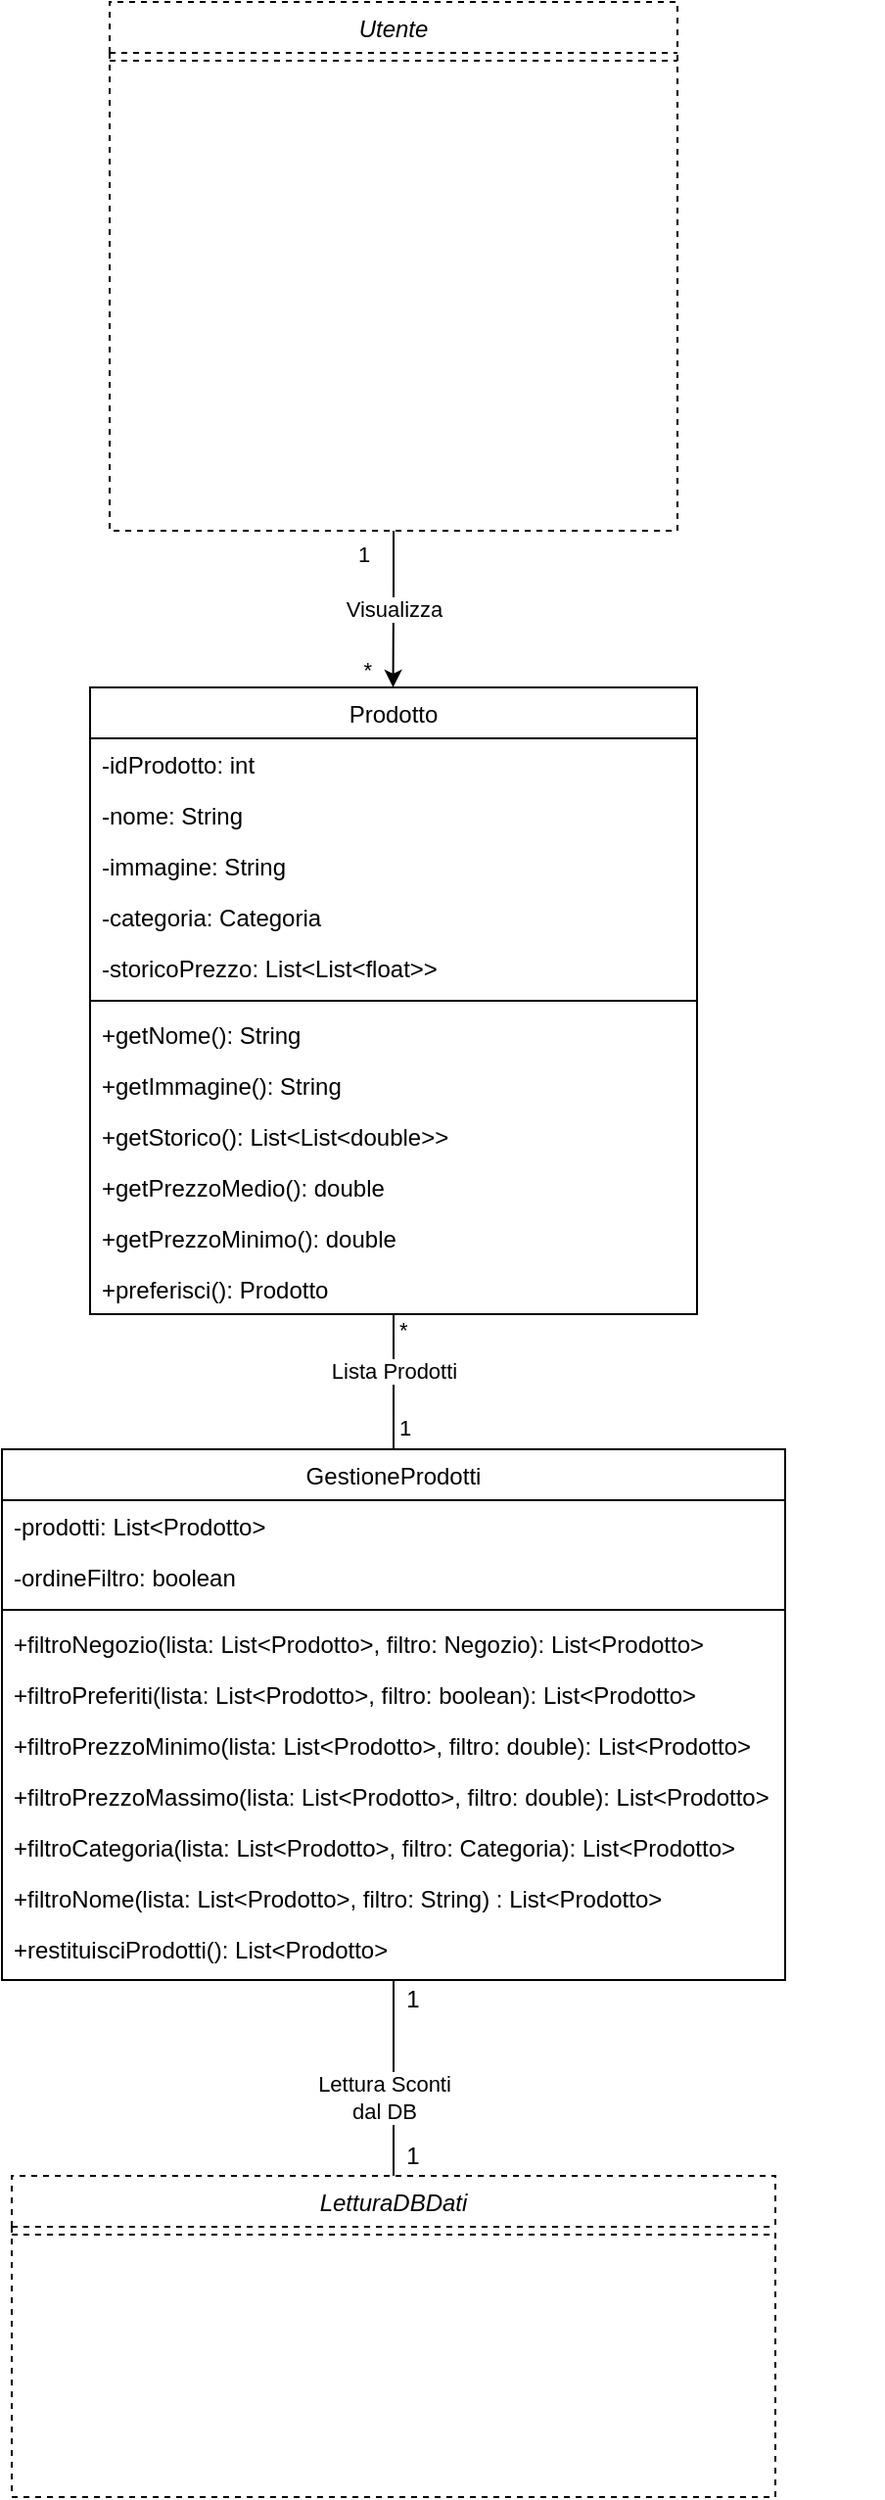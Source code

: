 <mxfile version="14.6.13" type="device"><diagram id="qZC8DRDDxwtRrLPHVhlM" name="Pagina-1"><mxGraphModel dx="3616" dy="1775" grid="1" gridSize="10" guides="1" tooltips="1" connect="1" arrows="1" fold="1" page="1" pageScale="1" pageWidth="1169" pageHeight="827" math="0" shadow="0"><root><mxCell id="0"/><mxCell id="1" parent="0"/><mxCell id="HG3mYx-gKlURyib71wjE-33" value="Prodotto" style="swimlane;fontStyle=0;align=center;verticalAlign=top;childLayout=stackLayout;horizontal=1;startSize=26;horizontalStack=0;resizeParent=1;resizeLast=0;collapsible=1;marginBottom=0;rounded=0;shadow=0;strokeWidth=1;" parent="1" vertex="1"><mxGeometry x="-1245" y="-270" width="310" height="320" as="geometry"><mxRectangle x="-1070" y="-380" width="170" height="26" as="alternateBounds"/></mxGeometry></mxCell><mxCell id="HG3mYx-gKlURyib71wjE-34" value="-idProdotto: int" style="text;align=left;verticalAlign=top;spacingLeft=4;spacingRight=4;overflow=hidden;rotatable=0;points=[[0,0.5],[1,0.5]];portConstraint=eastwest;" parent="HG3mYx-gKlURyib71wjE-33" vertex="1"><mxGeometry y="26" width="310" height="26" as="geometry"/></mxCell><mxCell id="_ouPSbJb7PHcQ5WB_q2x-1" value="-nome: String" style="text;align=left;verticalAlign=top;spacingLeft=4;spacingRight=4;overflow=hidden;rotatable=0;points=[[0,0.5],[1,0.5]];portConstraint=eastwest;" vertex="1" parent="HG3mYx-gKlURyib71wjE-33"><mxGeometry y="52" width="310" height="26" as="geometry"/></mxCell><mxCell id="HG3mYx-gKlURyib71wjE-35" value="-immagine: String" style="text;align=left;verticalAlign=top;spacingLeft=4;spacingRight=4;overflow=hidden;rotatable=0;points=[[0,0.5],[1,0.5]];portConstraint=eastwest;" parent="HG3mYx-gKlURyib71wjE-33" vertex="1"><mxGeometry y="78" width="310" height="26" as="geometry"/></mxCell><mxCell id="HG3mYx-gKlURyib71wjE-36" value="-categoria: Categoria" style="text;align=left;verticalAlign=top;spacingLeft=4;spacingRight=4;overflow=hidden;rotatable=0;points=[[0,0.5],[1,0.5]];portConstraint=eastwest;" parent="HG3mYx-gKlURyib71wjE-33" vertex="1"><mxGeometry y="104" width="310" height="26" as="geometry"/></mxCell><mxCell id="HG3mYx-gKlURyib71wjE-37" value="-storicoPrezzo: List&lt;List&lt;float&gt;&gt;" style="text;align=left;verticalAlign=top;spacingLeft=4;spacingRight=4;overflow=hidden;rotatable=0;points=[[0,0.5],[1,0.5]];portConstraint=eastwest;" parent="HG3mYx-gKlURyib71wjE-33" vertex="1"><mxGeometry y="130" width="310" height="26" as="geometry"/></mxCell><mxCell id="HG3mYx-gKlURyib71wjE-38" value="" style="line;html=1;strokeWidth=1;align=left;verticalAlign=middle;spacingTop=-1;spacingLeft=3;spacingRight=3;rotatable=0;labelPosition=right;points=[];portConstraint=eastwest;" parent="HG3mYx-gKlURyib71wjE-33" vertex="1"><mxGeometry y="156" width="310" height="8" as="geometry"/></mxCell><mxCell id="HG3mYx-gKlURyib71wjE-39" value="+getNome(): String" style="text;align=left;verticalAlign=top;spacingLeft=4;spacingRight=4;overflow=hidden;rotatable=0;points=[[0,0.5],[1,0.5]];portConstraint=eastwest;" parent="HG3mYx-gKlURyib71wjE-33" vertex="1"><mxGeometry y="164" width="310" height="26" as="geometry"/></mxCell><mxCell id="HG3mYx-gKlURyib71wjE-40" value="+getImmagine(): String" style="text;align=left;verticalAlign=top;spacingLeft=4;spacingRight=4;overflow=hidden;rotatable=0;points=[[0,0.5],[1,0.5]];portConstraint=eastwest;" parent="HG3mYx-gKlURyib71wjE-33" vertex="1"><mxGeometry y="190" width="310" height="26" as="geometry"/></mxCell><mxCell id="HG3mYx-gKlURyib71wjE-41" value="+getStorico(): List&lt;List&lt;double&gt;&gt;" style="text;align=left;verticalAlign=top;spacingLeft=4;spacingRight=4;overflow=hidden;rotatable=0;points=[[0,0.5],[1,0.5]];portConstraint=eastwest;" parent="HG3mYx-gKlURyib71wjE-33" vertex="1"><mxGeometry y="216" width="310" height="26" as="geometry"/></mxCell><mxCell id="HG3mYx-gKlURyib71wjE-42" value="+getPrezzoMedio(): double" style="text;align=left;verticalAlign=top;spacingLeft=4;spacingRight=4;overflow=hidden;rotatable=0;points=[[0,0.5],[1,0.5]];portConstraint=eastwest;" parent="HG3mYx-gKlURyib71wjE-33" vertex="1"><mxGeometry y="242" width="310" height="26" as="geometry"/></mxCell><mxCell id="HG3mYx-gKlURyib71wjE-43" value="+getPrezzoMinimo(): double" style="text;align=left;verticalAlign=top;spacingLeft=4;spacingRight=4;overflow=hidden;rotatable=0;points=[[0,0.5],[1,0.5]];portConstraint=eastwest;" parent="HG3mYx-gKlURyib71wjE-33" vertex="1"><mxGeometry y="268" width="310" height="26" as="geometry"/></mxCell><mxCell id="HG3mYx-gKlURyib71wjE-44" value="+preferisci(): Prodotto" style="text;align=left;verticalAlign=top;spacingLeft=4;spacingRight=4;overflow=hidden;rotatable=0;points=[[0,0.5],[1,0.5]];portConstraint=eastwest;" parent="HG3mYx-gKlURyib71wjE-33" vertex="1"><mxGeometry y="294" width="310" height="26" as="geometry"/></mxCell><mxCell id="HG3mYx-gKlURyib71wjE-70" style="edgeStyle=orthogonalEdgeStyle;rounded=0;orthogonalLoop=1;jettySize=auto;html=1;exitX=0.5;exitY=0;exitDx=0;exitDy=0;entryX=0.5;entryY=1;entryDx=0;entryDy=0;endArrow=none;endFill=0;startArrow=none;startFill=0;" parent="1" source="HG3mYx-gKlURyib71wjE-71" target="HG3mYx-gKlURyib71wjE-33" edge="1"><mxGeometry relative="1" as="geometry"/></mxCell><mxCell id="HG3mYx-gKlURyib71wjE-71" value="GestioneProdotti" style="swimlane;fontStyle=0;align=center;verticalAlign=top;childLayout=stackLayout;horizontal=1;startSize=26;horizontalStack=0;resizeParent=1;resizeLast=0;collapsible=1;marginBottom=0;rounded=0;shadow=0;strokeWidth=1;" parent="1" vertex="1"><mxGeometry x="-1290" y="119" width="400" height="271" as="geometry"><mxRectangle x="-1290" y="119" width="170" height="26" as="alternateBounds"/></mxGeometry></mxCell><mxCell id="HG3mYx-gKlURyib71wjE-72" value="-prodotti: List&lt;Prodotto&gt;" style="text;align=left;verticalAlign=top;spacingLeft=4;spacingRight=4;overflow=hidden;rotatable=0;points=[[0,0.5],[1,0.5]];portConstraint=eastwest;" parent="HG3mYx-gKlURyib71wjE-71" vertex="1"><mxGeometry y="26" width="400" height="26" as="geometry"/></mxCell><mxCell id="HG3mYx-gKlURyib71wjE-73" value="-ordineFiltro: boolean" style="text;align=left;verticalAlign=top;spacingLeft=4;spacingRight=4;overflow=hidden;rotatable=0;points=[[0,0.5],[1,0.5]];portConstraint=eastwest;" parent="HG3mYx-gKlURyib71wjE-71" vertex="1"><mxGeometry y="52" width="400" height="26" as="geometry"/></mxCell><mxCell id="HG3mYx-gKlURyib71wjE-74" value="" style="line;html=1;strokeWidth=1;align=left;verticalAlign=middle;spacingTop=-1;spacingLeft=3;spacingRight=3;rotatable=0;labelPosition=right;points=[];portConstraint=eastwest;" parent="HG3mYx-gKlURyib71wjE-71" vertex="1"><mxGeometry y="78" width="400" height="8" as="geometry"/></mxCell><mxCell id="HG3mYx-gKlURyib71wjE-75" value="+filtroNegozio(lista: List&lt;Prodotto&gt;, filtro: Negozio): List&lt;Prodotto&gt;" style="text;align=left;verticalAlign=top;spacingLeft=4;spacingRight=4;overflow=hidden;rotatable=0;points=[[0,0.5],[1,0.5]];portConstraint=eastwest;" parent="HG3mYx-gKlURyib71wjE-71" vertex="1"><mxGeometry y="86" width="400" height="26" as="geometry"/></mxCell><mxCell id="HG3mYx-gKlURyib71wjE-76" value="+filtroPreferiti(lista: List&lt;Prodotto&gt;, filtro: boolean): List&lt;Prodotto&gt;" style="text;align=left;verticalAlign=top;spacingLeft=4;spacingRight=4;overflow=hidden;rotatable=0;points=[[0,0.5],[1,0.5]];portConstraint=eastwest;" parent="HG3mYx-gKlURyib71wjE-71" vertex="1"><mxGeometry y="112" width="400" height="26" as="geometry"/></mxCell><mxCell id="HG3mYx-gKlURyib71wjE-77" value="+filtroPrezzoMinimo(lista: List&lt;Prodotto&gt;, filtro: double): List&lt;Prodotto&gt;" style="text;align=left;verticalAlign=top;spacingLeft=4;spacingRight=4;overflow=hidden;rotatable=0;points=[[0,0.5],[1,0.5]];portConstraint=eastwest;" parent="HG3mYx-gKlURyib71wjE-71" vertex="1"><mxGeometry y="138" width="400" height="26" as="geometry"/></mxCell><mxCell id="HG3mYx-gKlURyib71wjE-78" value="+filtroPrezzoMassimo(lista: List&lt;Prodotto&gt;, filtro: double): List&lt;Prodotto&gt;" style="text;align=left;verticalAlign=top;spacingLeft=4;spacingRight=4;overflow=hidden;rotatable=0;points=[[0,0.5],[1,0.5]];portConstraint=eastwest;" parent="HG3mYx-gKlURyib71wjE-71" vertex="1"><mxGeometry y="164" width="400" height="26" as="geometry"/></mxCell><mxCell id="HG3mYx-gKlURyib71wjE-79" value="+filtroCategoria(lista: List&lt;Prodotto&gt;, filtro: Categoria): List&lt;Prodotto&gt;" style="text;align=left;verticalAlign=top;spacingLeft=4;spacingRight=4;overflow=hidden;rotatable=0;points=[[0,0.5],[1,0.5]];portConstraint=eastwest;" parent="HG3mYx-gKlURyib71wjE-71" vertex="1"><mxGeometry y="190" width="400" height="26" as="geometry"/></mxCell><mxCell id="HG3mYx-gKlURyib71wjE-80" value="+filtroNome(lista: List&lt;Prodotto&gt;, filtro: String) : List&lt;Prodotto&gt;" style="text;align=left;verticalAlign=top;spacingLeft=4;spacingRight=4;overflow=hidden;rotatable=0;points=[[0,0.5],[1,0.5]];portConstraint=eastwest;" parent="HG3mYx-gKlURyib71wjE-71" vertex="1"><mxGeometry y="216" width="400" height="26" as="geometry"/></mxCell><mxCell id="HG3mYx-gKlURyib71wjE-81" value="+restituisciProdotti(): List&lt;Prodotto&gt;" style="text;align=left;verticalAlign=top;spacingLeft=4;spacingRight=4;overflow=hidden;rotatable=0;points=[[0,0.5],[1,0.5]];portConstraint=eastwest;" parent="HG3mYx-gKlURyib71wjE-71" vertex="1"><mxGeometry y="242" width="400" height="26" as="geometry"/></mxCell><mxCell id="HG3mYx-gKlURyib71wjE-86" value="Utente" style="swimlane;fontStyle=2;align=center;verticalAlign=top;childLayout=stackLayout;horizontal=1;startSize=26;horizontalStack=0;resizeParent=1;resizeLast=0;collapsible=1;marginBottom=0;rounded=0;shadow=0;strokeWidth=1;dashed=1;" parent="1" vertex="1"><mxGeometry x="-1235" y="-620" width="290" height="270" as="geometry"><mxRectangle x="960" y="120" width="160" height="26" as="alternateBounds"/></mxGeometry></mxCell><mxCell id="HG3mYx-gKlURyib71wjE-96" value="" style="line;html=1;strokeWidth=1;align=left;verticalAlign=middle;spacingTop=-1;spacingLeft=3;spacingRight=3;rotatable=0;labelPosition=right;points=[];portConstraint=eastwest;dashed=1;" parent="HG3mYx-gKlURyib71wjE-86" vertex="1"><mxGeometry y="26" width="290" height="8" as="geometry"/></mxCell><mxCell id="HG3mYx-gKlURyib71wjE-269" value="LetturaDBDati" style="swimlane;fontStyle=2;align=center;verticalAlign=top;childLayout=stackLayout;horizontal=1;startSize=26;horizontalStack=0;resizeParent=1;resizeLast=0;collapsible=1;marginBottom=0;rounded=0;shadow=0;strokeWidth=1;dashed=1;" parent="1" vertex="1"><mxGeometry x="-1285" y="490" width="390" height="164" as="geometry"><mxRectangle x="-140" y="400" width="160" height="26" as="alternateBounds"/></mxGeometry></mxCell><mxCell id="HG3mYx-gKlURyib71wjE-270" value="" style="line;html=1;strokeWidth=1;align=left;verticalAlign=middle;spacingTop=-1;spacingLeft=3;spacingRight=3;rotatable=0;labelPosition=right;points=[];portConstraint=eastwest;dashed=1;" parent="HG3mYx-gKlURyib71wjE-269" vertex="1"><mxGeometry y="26" width="390" height="8" as="geometry"/></mxCell><mxCell id="HG3mYx-gKlURyib71wjE-300" value="Lista Prodotti" style="edgeLabel;resizable=0;html=1;align=center;verticalAlign=middle;" parent="1" connectable="0" vertex="1"><mxGeometry x="-1100" y="79.996" as="geometry"><mxPoint x="10" y="-1" as="offset"/></mxGeometry></mxCell><mxCell id="HG3mYx-gKlURyib71wjE-301" value="*" style="edgeLabel;resizable=0;html=1;align=left;verticalAlign=bottom;" parent="1" connectable="0" vertex="1"><mxGeometry x="-840" y="-60" as="geometry"><mxPoint x="-249" y="126" as="offset"/></mxGeometry></mxCell><mxCell id="HG3mYx-gKlURyib71wjE-302" value="1" style="edgeLabel;resizable=0;html=1;align=left;verticalAlign=bottom;" parent="1" connectable="0" vertex="1"><mxGeometry x="-840" y="-10" as="geometry"><mxPoint x="-249" y="126" as="offset"/></mxGeometry></mxCell><mxCell id="HG3mYx-gKlURyib71wjE-303" style="edgeStyle=orthogonalEdgeStyle;rounded=0;orthogonalLoop=1;jettySize=auto;html=1;startArrow=none;startFill=0;endArrow=none;endFill=0;entryX=0.5;entryY=1;entryDx=0;entryDy=0;exitX=0.5;exitY=0;exitDx=0;exitDy=0;" parent="1" source="HG3mYx-gKlURyib71wjE-269" target="HG3mYx-gKlURyib71wjE-71" edge="1"><mxGeometry relative="1" as="geometry"><mxPoint x="-1090" y="440" as="sourcePoint"/><mxPoint x="-950" y="290" as="targetPoint"/><Array as="points"/></mxGeometry></mxCell><mxCell id="HG3mYx-gKlURyib71wjE-304" value="Lettura Sconti&lt;br&gt;dal DB" style="edgeLabel;resizable=0;html=1;align=center;verticalAlign=middle;" parent="1" connectable="0" vertex="1"><mxGeometry x="-1050.0" y="-140.0" as="geometry"><mxPoint x="-45" y="590" as="offset"/></mxGeometry></mxCell><mxCell id="HG3mYx-gKlURyib71wjE-305" value="1" style="text;html=1;strokeColor=none;fillColor=none;align=center;verticalAlign=middle;whiteSpace=wrap;rounded=0;" parent="1" vertex="1"><mxGeometry x="-1100" y="470" width="40" height="20" as="geometry"/></mxCell><mxCell id="HG3mYx-gKlURyib71wjE-306" value="" style="endArrow=classic;html=1;entryX=0.5;entryY=0;entryDx=0;entryDy=0;edgeStyle=orthogonalEdgeStyle;rounded=0;" parent="1" edge="1"><mxGeometry relative="1" as="geometry"><mxPoint x="-1090" y="-350" as="sourcePoint"/><mxPoint x="-1090.24" y="-270" as="targetPoint"/><Array as="points"><mxPoint x="-1090.24" y="-321"/><mxPoint x="-1090.24" y="-321"/></Array></mxGeometry></mxCell><mxCell id="HG3mYx-gKlURyib71wjE-307" value="Visualizza" style="edgeLabel;resizable=0;html=1;align=center;verticalAlign=middle;" parent="HG3mYx-gKlURyib71wjE-306" connectable="0" vertex="1"><mxGeometry relative="1" as="geometry"/></mxCell><mxCell id="HG3mYx-gKlURyib71wjE-308" value="1" style="edgeLabel;resizable=0;html=1;align=left;verticalAlign=bottom;" parent="HG3mYx-gKlURyib71wjE-306" connectable="0" vertex="1"><mxGeometry x="-1" relative="1" as="geometry"><mxPoint x="-20" y="20" as="offset"/></mxGeometry></mxCell><mxCell id="HG3mYx-gKlURyib71wjE-309" value="*" style="edgeLabel;resizable=0;html=1;align=right;verticalAlign=bottom;" parent="HG3mYx-gKlURyib71wjE-306" connectable="0" vertex="1"><mxGeometry x="1" relative="1" as="geometry"><mxPoint x="-10" as="offset"/></mxGeometry></mxCell><mxCell id="HG3mYx-gKlURyib71wjE-352" value="1" style="text;html=1;strokeColor=none;fillColor=none;align=center;verticalAlign=middle;whiteSpace=wrap;rounded=0;" parent="1" vertex="1"><mxGeometry x="-1100" y="390" width="40" height="20" as="geometry"/></mxCell></root></mxGraphModel></diagram></mxfile>